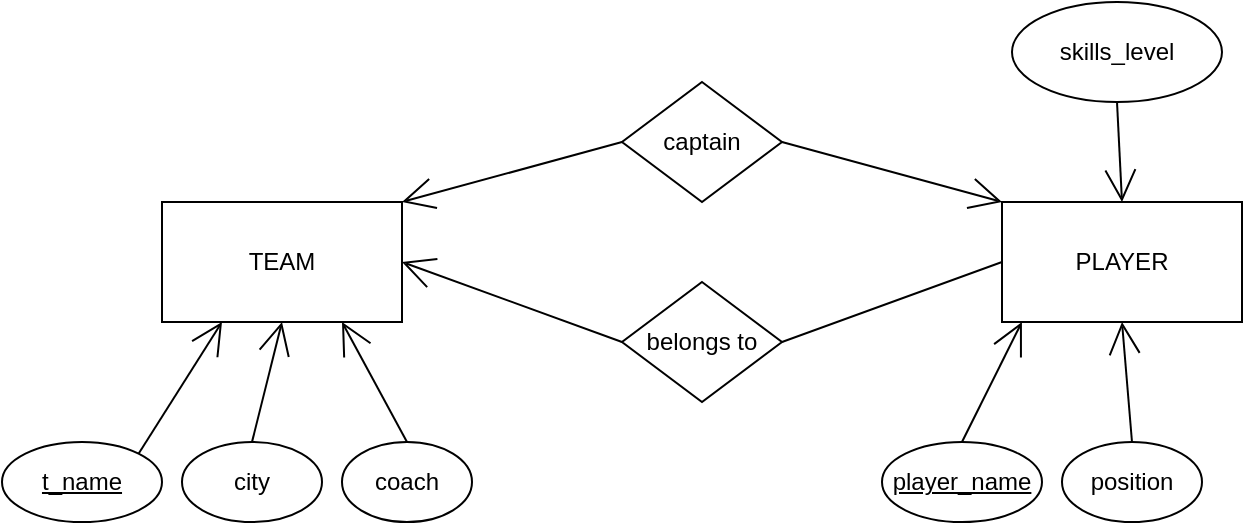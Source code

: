 <mxfile version="15.3.4" type="github">
  <diagram id="KMDa0xsC3Y7HKLWc3JA5" name="Page-1">
    <mxGraphModel dx="1022" dy="428" grid="1" gridSize="10" guides="1" tooltips="1" connect="1" arrows="1" fold="1" page="1" pageScale="1" pageWidth="850" pageHeight="1100" math="0" shadow="0">
      <root>
        <mxCell id="0" />
        <mxCell id="1" parent="0" />
        <mxCell id="Hzs0d0QzniYn16yWbCv_-2" value="PLAYER" style="rounded=0;whiteSpace=wrap;html=1;hachureGap=4;pointerEvents=0;" vertex="1" parent="1">
          <mxGeometry x="550" y="120" width="120" height="60" as="geometry" />
        </mxCell>
        <mxCell id="Hzs0d0QzniYn16yWbCv_-3" value="TEAM" style="rounded=0;whiteSpace=wrap;html=1;hachureGap=4;pointerEvents=0;" vertex="1" parent="1">
          <mxGeometry x="130" y="120" width="120" height="60" as="geometry" />
        </mxCell>
        <mxCell id="oC01IYO5TTKNZIlv1L7a-1" style="edgeStyle=none;curved=1;rounded=0;orthogonalLoop=1;jettySize=auto;html=1;exitX=1;exitY=0;exitDx=0;exitDy=0;entryX=0.25;entryY=1;entryDx=0;entryDy=0;endArrow=open;startSize=14;endSize=14;sourcePerimeterSpacing=8;targetPerimeterSpacing=8;" edge="1" parent="1" source="Hzs0d0QzniYn16yWbCv_-4" target="Hzs0d0QzniYn16yWbCv_-3">
          <mxGeometry relative="1" as="geometry" />
        </mxCell>
        <mxCell id="Hzs0d0QzniYn16yWbCv_-4" value="&lt;u&gt;t_name&lt;/u&gt;" style="ellipse;whiteSpace=wrap;html=1;hachureGap=4;pointerEvents=0;" vertex="1" parent="1">
          <mxGeometry x="50" y="240" width="80" height="40" as="geometry" />
        </mxCell>
        <mxCell id="oC01IYO5TTKNZIlv1L7a-6" style="edgeStyle=none;curved=1;rounded=0;orthogonalLoop=1;jettySize=auto;html=1;exitX=0.5;exitY=0;exitDx=0;exitDy=0;entryX=0.5;entryY=1;entryDx=0;entryDy=0;endArrow=open;startSize=14;endSize=14;sourcePerimeterSpacing=8;targetPerimeterSpacing=8;" edge="1" parent="1" source="oC01IYO5TTKNZIlv1L7a-2" target="Hzs0d0QzniYn16yWbCv_-3">
          <mxGeometry relative="1" as="geometry" />
        </mxCell>
        <mxCell id="oC01IYO5TTKNZIlv1L7a-2" value="city" style="ellipse;whiteSpace=wrap;html=1;hachureGap=4;pointerEvents=0;" vertex="1" parent="1">
          <mxGeometry x="140" y="240" width="70" height="40" as="geometry" />
        </mxCell>
        <mxCell id="oC01IYO5TTKNZIlv1L7a-5" style="edgeStyle=none;curved=1;rounded=0;orthogonalLoop=1;jettySize=auto;html=1;exitX=0.5;exitY=0;exitDx=0;exitDy=0;entryX=0.75;entryY=1;entryDx=0;entryDy=0;endArrow=open;startSize=14;endSize=14;sourcePerimeterSpacing=8;targetPerimeterSpacing=8;" edge="1" parent="1" source="oC01IYO5TTKNZIlv1L7a-4" target="Hzs0d0QzniYn16yWbCv_-3">
          <mxGeometry relative="1" as="geometry" />
        </mxCell>
        <mxCell id="oC01IYO5TTKNZIlv1L7a-4" value="coach" style="ellipse;whiteSpace=wrap;html=1;hachureGap=4;pointerEvents=0;" vertex="1" parent="1">
          <mxGeometry x="220" y="240" width="65" height="40" as="geometry" />
        </mxCell>
        <mxCell id="oC01IYO5TTKNZIlv1L7a-8" style="edgeStyle=none;curved=1;rounded=0;orthogonalLoop=1;jettySize=auto;html=1;exitX=0.5;exitY=0;exitDx=0;exitDy=0;entryX=0.083;entryY=1;entryDx=0;entryDy=0;entryPerimeter=0;endArrow=open;startSize=14;endSize=14;sourcePerimeterSpacing=8;targetPerimeterSpacing=8;" edge="1" parent="1" source="oC01IYO5TTKNZIlv1L7a-7" target="Hzs0d0QzniYn16yWbCv_-2">
          <mxGeometry relative="1" as="geometry" />
        </mxCell>
        <mxCell id="oC01IYO5TTKNZIlv1L7a-7" value="&lt;u&gt;player_name&lt;/u&gt;" style="ellipse;whiteSpace=wrap;html=1;hachureGap=4;pointerEvents=0;" vertex="1" parent="1">
          <mxGeometry x="490" y="240" width="80" height="40" as="geometry" />
        </mxCell>
        <mxCell id="oC01IYO5TTKNZIlv1L7a-10" style="edgeStyle=none;curved=1;rounded=0;orthogonalLoop=1;jettySize=auto;html=1;exitX=0.5;exitY=0;exitDx=0;exitDy=0;entryX=0.5;entryY=1;entryDx=0;entryDy=0;endArrow=open;startSize=14;endSize=14;sourcePerimeterSpacing=8;targetPerimeterSpacing=8;" edge="1" parent="1" source="oC01IYO5TTKNZIlv1L7a-9" target="Hzs0d0QzniYn16yWbCv_-2">
          <mxGeometry relative="1" as="geometry" />
        </mxCell>
        <mxCell id="oC01IYO5TTKNZIlv1L7a-9" value="position" style="ellipse;whiteSpace=wrap;html=1;hachureGap=4;pointerEvents=0;" vertex="1" parent="1">
          <mxGeometry x="580" y="240" width="70" height="40" as="geometry" />
        </mxCell>
        <mxCell id="oC01IYO5TTKNZIlv1L7a-12" style="edgeStyle=none;curved=1;rounded=0;orthogonalLoop=1;jettySize=auto;html=1;exitX=0.5;exitY=1;exitDx=0;exitDy=0;entryX=0.5;entryY=0;entryDx=0;entryDy=0;endArrow=open;startSize=14;endSize=14;sourcePerimeterSpacing=8;targetPerimeterSpacing=8;" edge="1" parent="1" source="oC01IYO5TTKNZIlv1L7a-11" target="Hzs0d0QzniYn16yWbCv_-2">
          <mxGeometry relative="1" as="geometry" />
        </mxCell>
        <mxCell id="oC01IYO5TTKNZIlv1L7a-11" value="skills_level" style="ellipse;whiteSpace=wrap;html=1;hachureGap=4;pointerEvents=0;" vertex="1" parent="1">
          <mxGeometry x="555" y="20" width="105" height="50" as="geometry" />
        </mxCell>
        <mxCell id="oC01IYO5TTKNZIlv1L7a-14" style="edgeStyle=none;curved=1;rounded=0;orthogonalLoop=1;jettySize=auto;html=1;exitX=0;exitY=0.5;exitDx=0;exitDy=0;entryX=1;entryY=0;entryDx=0;entryDy=0;endArrow=open;startSize=14;endSize=14;sourcePerimeterSpacing=8;targetPerimeterSpacing=8;" edge="1" parent="1" source="oC01IYO5TTKNZIlv1L7a-13" target="Hzs0d0QzniYn16yWbCv_-3">
          <mxGeometry relative="1" as="geometry" />
        </mxCell>
        <mxCell id="oC01IYO5TTKNZIlv1L7a-15" style="edgeStyle=none;curved=1;rounded=0;orthogonalLoop=1;jettySize=auto;html=1;exitX=1;exitY=0.5;exitDx=0;exitDy=0;entryX=0;entryY=0;entryDx=0;entryDy=0;endArrow=open;startSize=14;endSize=14;sourcePerimeterSpacing=8;targetPerimeterSpacing=8;" edge="1" parent="1" source="oC01IYO5TTKNZIlv1L7a-13" target="Hzs0d0QzniYn16yWbCv_-2">
          <mxGeometry relative="1" as="geometry" />
        </mxCell>
        <mxCell id="oC01IYO5TTKNZIlv1L7a-13" value="captain" style="rhombus;whiteSpace=wrap;html=1;hachureGap=4;pointerEvents=0;" vertex="1" parent="1">
          <mxGeometry x="360" y="60" width="80" height="60" as="geometry" />
        </mxCell>
        <mxCell id="oC01IYO5TTKNZIlv1L7a-18" style="edgeStyle=none;curved=1;rounded=0;orthogonalLoop=1;jettySize=auto;html=1;exitX=0;exitY=0.5;exitDx=0;exitDy=0;entryX=1;entryY=0.5;entryDx=0;entryDy=0;endArrow=open;startSize=14;endSize=14;sourcePerimeterSpacing=8;targetPerimeterSpacing=8;" edge="1" parent="1" source="oC01IYO5TTKNZIlv1L7a-16" target="Hzs0d0QzniYn16yWbCv_-3">
          <mxGeometry relative="1" as="geometry" />
        </mxCell>
        <mxCell id="oC01IYO5TTKNZIlv1L7a-16" value="belongs to" style="rhombus;whiteSpace=wrap;html=1;hachureGap=4;pointerEvents=0;" vertex="1" parent="1">
          <mxGeometry x="360" y="160" width="80" height="60" as="geometry" />
        </mxCell>
        <mxCell id="oC01IYO5TTKNZIlv1L7a-19" value="" style="endArrow=none;html=1;startSize=14;endSize=14;sourcePerimeterSpacing=8;targetPerimeterSpacing=8;exitX=1;exitY=0.5;exitDx=0;exitDy=0;entryX=0;entryY=0.5;entryDx=0;entryDy=0;" edge="1" parent="1" source="oC01IYO5TTKNZIlv1L7a-16" target="Hzs0d0QzniYn16yWbCv_-2">
          <mxGeometry width="50" height="50" relative="1" as="geometry">
            <mxPoint x="480" y="249" as="sourcePoint" />
            <mxPoint x="530" y="199" as="targetPoint" />
          </mxGeometry>
        </mxCell>
      </root>
    </mxGraphModel>
  </diagram>
</mxfile>
